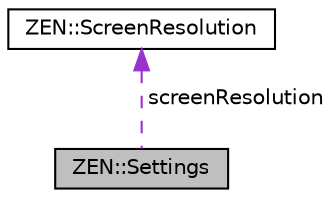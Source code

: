 digraph "ZEN::Settings"
{
 // LATEX_PDF_SIZE
  edge [fontname="Helvetica",fontsize="10",labelfontname="Helvetica",labelfontsize="10"];
  node [fontname="Helvetica",fontsize="10",shape=record];
  Node1 [label="ZEN::Settings",height=0.2,width=0.4,color="black", fillcolor="grey75", style="filled", fontcolor="black",tooltip=" "];
  Node2 -> Node1 [dir="back",color="darkorchid3",fontsize="10",style="dashed",label=" screenResolution" ,fontname="Helvetica"];
  Node2 [label="ZEN::ScreenResolution",height=0.2,width=0.4,color="black", fillcolor="white", style="filled",URL="$structZEN_1_1ScreenResolution.html",tooltip=" "];
}
